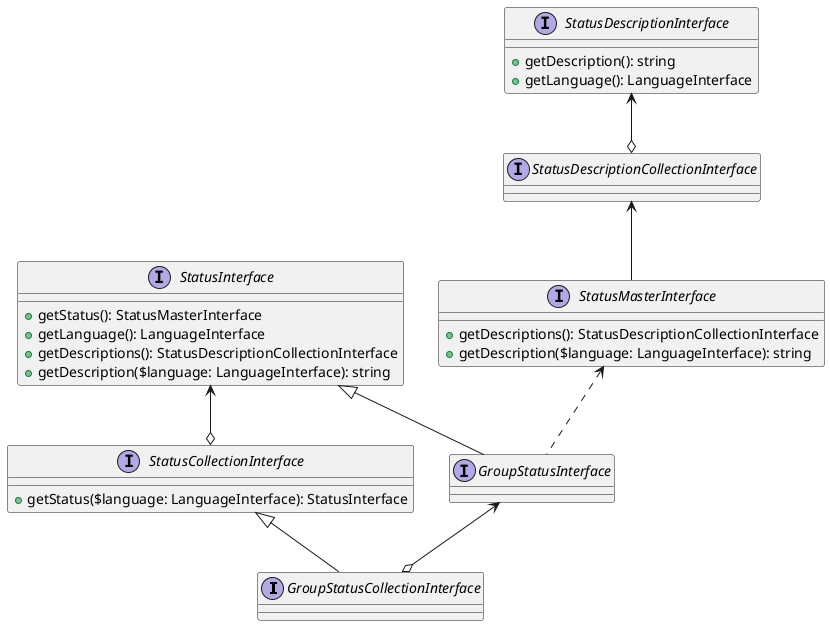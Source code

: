 @startuml

interface GroupStatusCollectionInterface {
}

interface StatusCollectionInterface {
    +getStatus($language: LanguageInterface): StatusInterface
}

interface GroupStatusInterface {
}

interface StatusInterface {
    +getStatus(): StatusMasterInterface
    +getLanguage(): LanguageInterface
    +getDescriptions(): StatusDescriptionCollectionInterface
    +getDescription($language: LanguageInterface): string
}

interface StatusMasterInterface {
    +getDescriptions(): StatusDescriptionCollectionInterface
    +getDescription($language: LanguageInterface): string
}

interface StatusDescriptionCollectionInterface {
}

interface StatusDescriptionInterface {
    +getDescription(): string
    +getLanguage(): LanguageInterface
}

StatusCollectionInterface <|-- GroupStatusCollectionInterface
GroupStatusInterface <--o GroupStatusCollectionInterface

StatusInterface <--o StatusCollectionInterface

StatusInterface <|-- GroupStatusInterface
StatusMasterInterface <.. GroupStatusInterface

StatusDescriptionCollectionInterface <-- StatusMasterInterface

StatusDescriptionInterface <--o StatusDescriptionCollectionInterface

@enduml